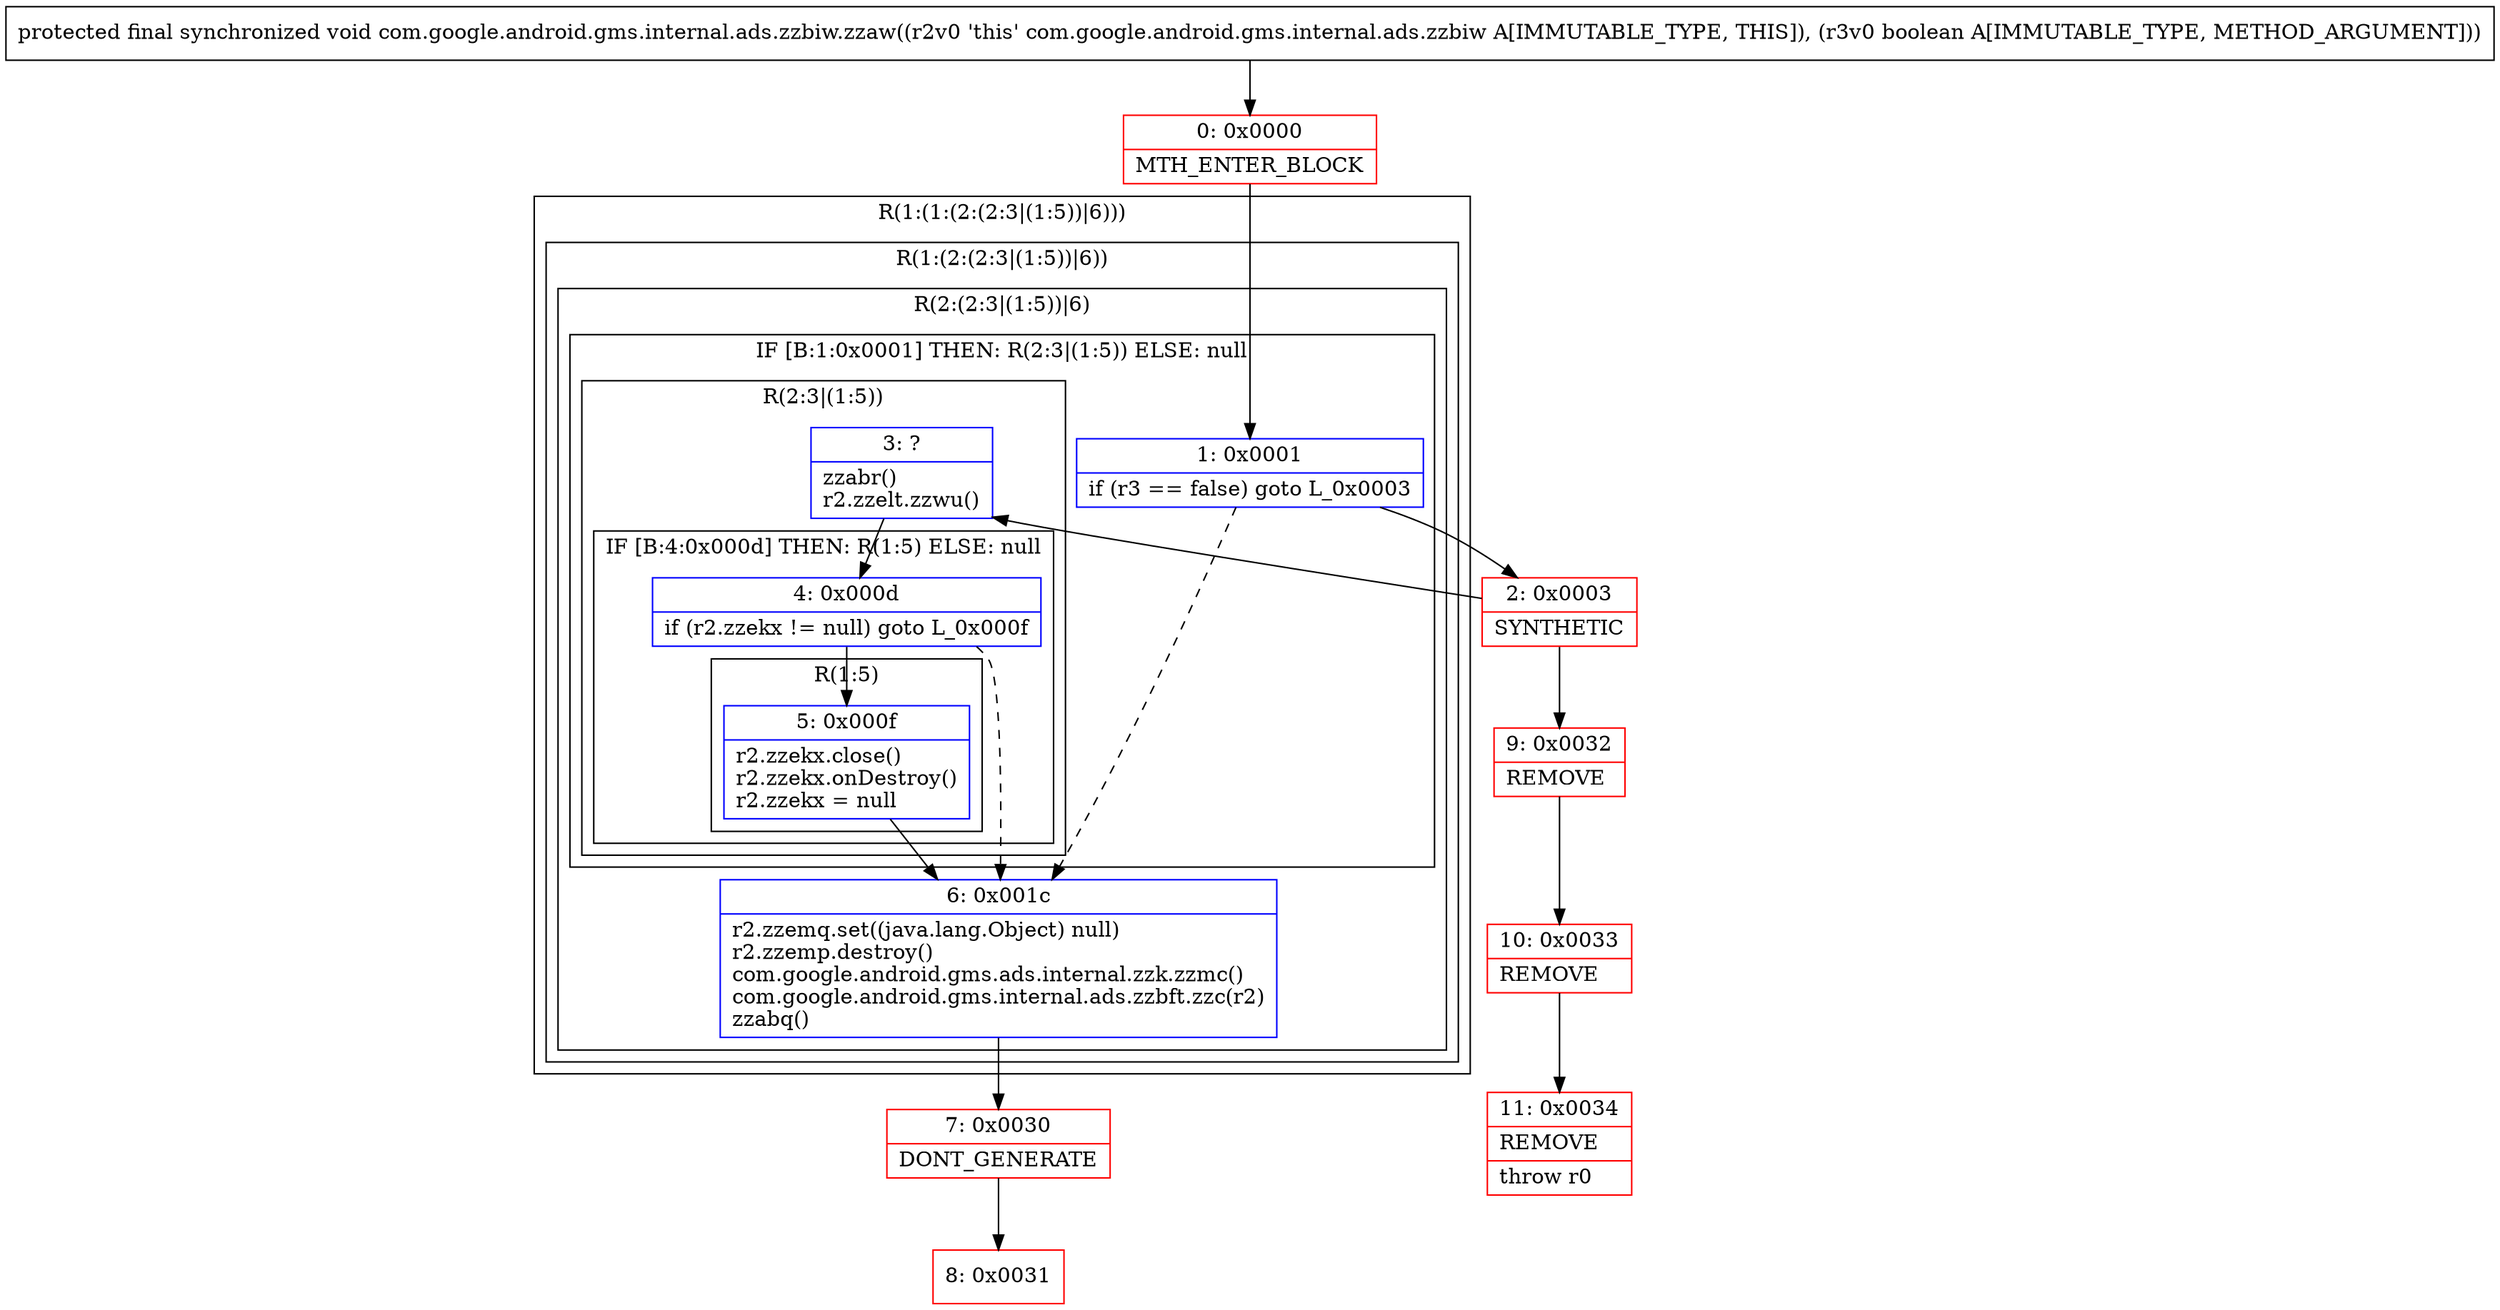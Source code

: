 digraph "CFG forcom.google.android.gms.internal.ads.zzbiw.zzaw(Z)V" {
subgraph cluster_Region_856842832 {
label = "R(1:(1:(2:(2:3|(1:5))|6)))";
node [shape=record,color=blue];
subgraph cluster_Region_1143520095 {
label = "R(1:(2:(2:3|(1:5))|6))";
node [shape=record,color=blue];
subgraph cluster_Region_859678600 {
label = "R(2:(2:3|(1:5))|6)";
node [shape=record,color=blue];
subgraph cluster_IfRegion_55149627 {
label = "IF [B:1:0x0001] THEN: R(2:3|(1:5)) ELSE: null";
node [shape=record,color=blue];
Node_1 [shape=record,label="{1\:\ 0x0001|if (r3 == false) goto L_0x0003\l}"];
subgraph cluster_Region_594114272 {
label = "R(2:3|(1:5))";
node [shape=record,color=blue];
Node_3 [shape=record,label="{3\:\ ?|zzabr()\lr2.zzelt.zzwu()\l}"];
subgraph cluster_IfRegion_572183441 {
label = "IF [B:4:0x000d] THEN: R(1:5) ELSE: null";
node [shape=record,color=blue];
Node_4 [shape=record,label="{4\:\ 0x000d|if (r2.zzekx != null) goto L_0x000f\l}"];
subgraph cluster_Region_2084909501 {
label = "R(1:5)";
node [shape=record,color=blue];
Node_5 [shape=record,label="{5\:\ 0x000f|r2.zzekx.close()\lr2.zzekx.onDestroy()\lr2.zzekx = null\l}"];
}
}
}
}
Node_6 [shape=record,label="{6\:\ 0x001c|r2.zzemq.set((java.lang.Object) null)\lr2.zzemp.destroy()\lcom.google.android.gms.ads.internal.zzk.zzmc()\lcom.google.android.gms.internal.ads.zzbft.zzc(r2)\lzzabq()\l}"];
}
}
}
Node_0 [shape=record,color=red,label="{0\:\ 0x0000|MTH_ENTER_BLOCK\l}"];
Node_2 [shape=record,color=red,label="{2\:\ 0x0003|SYNTHETIC\l}"];
Node_7 [shape=record,color=red,label="{7\:\ 0x0030|DONT_GENERATE\l}"];
Node_8 [shape=record,color=red,label="{8\:\ 0x0031}"];
Node_9 [shape=record,color=red,label="{9\:\ 0x0032|REMOVE\l}"];
Node_10 [shape=record,color=red,label="{10\:\ 0x0033|REMOVE\l}"];
Node_11 [shape=record,color=red,label="{11\:\ 0x0034|REMOVE\l|throw r0\l}"];
MethodNode[shape=record,label="{protected final synchronized void com.google.android.gms.internal.ads.zzbiw.zzaw((r2v0 'this' com.google.android.gms.internal.ads.zzbiw A[IMMUTABLE_TYPE, THIS]), (r3v0 boolean A[IMMUTABLE_TYPE, METHOD_ARGUMENT])) }"];
MethodNode -> Node_0;
Node_1 -> Node_2;
Node_1 -> Node_6[style=dashed];
Node_3 -> Node_4;
Node_4 -> Node_5;
Node_4 -> Node_6[style=dashed];
Node_5 -> Node_6;
Node_6 -> Node_7;
Node_0 -> Node_1;
Node_2 -> Node_3;
Node_2 -> Node_9;
Node_7 -> Node_8;
Node_9 -> Node_10;
Node_10 -> Node_11;
}

